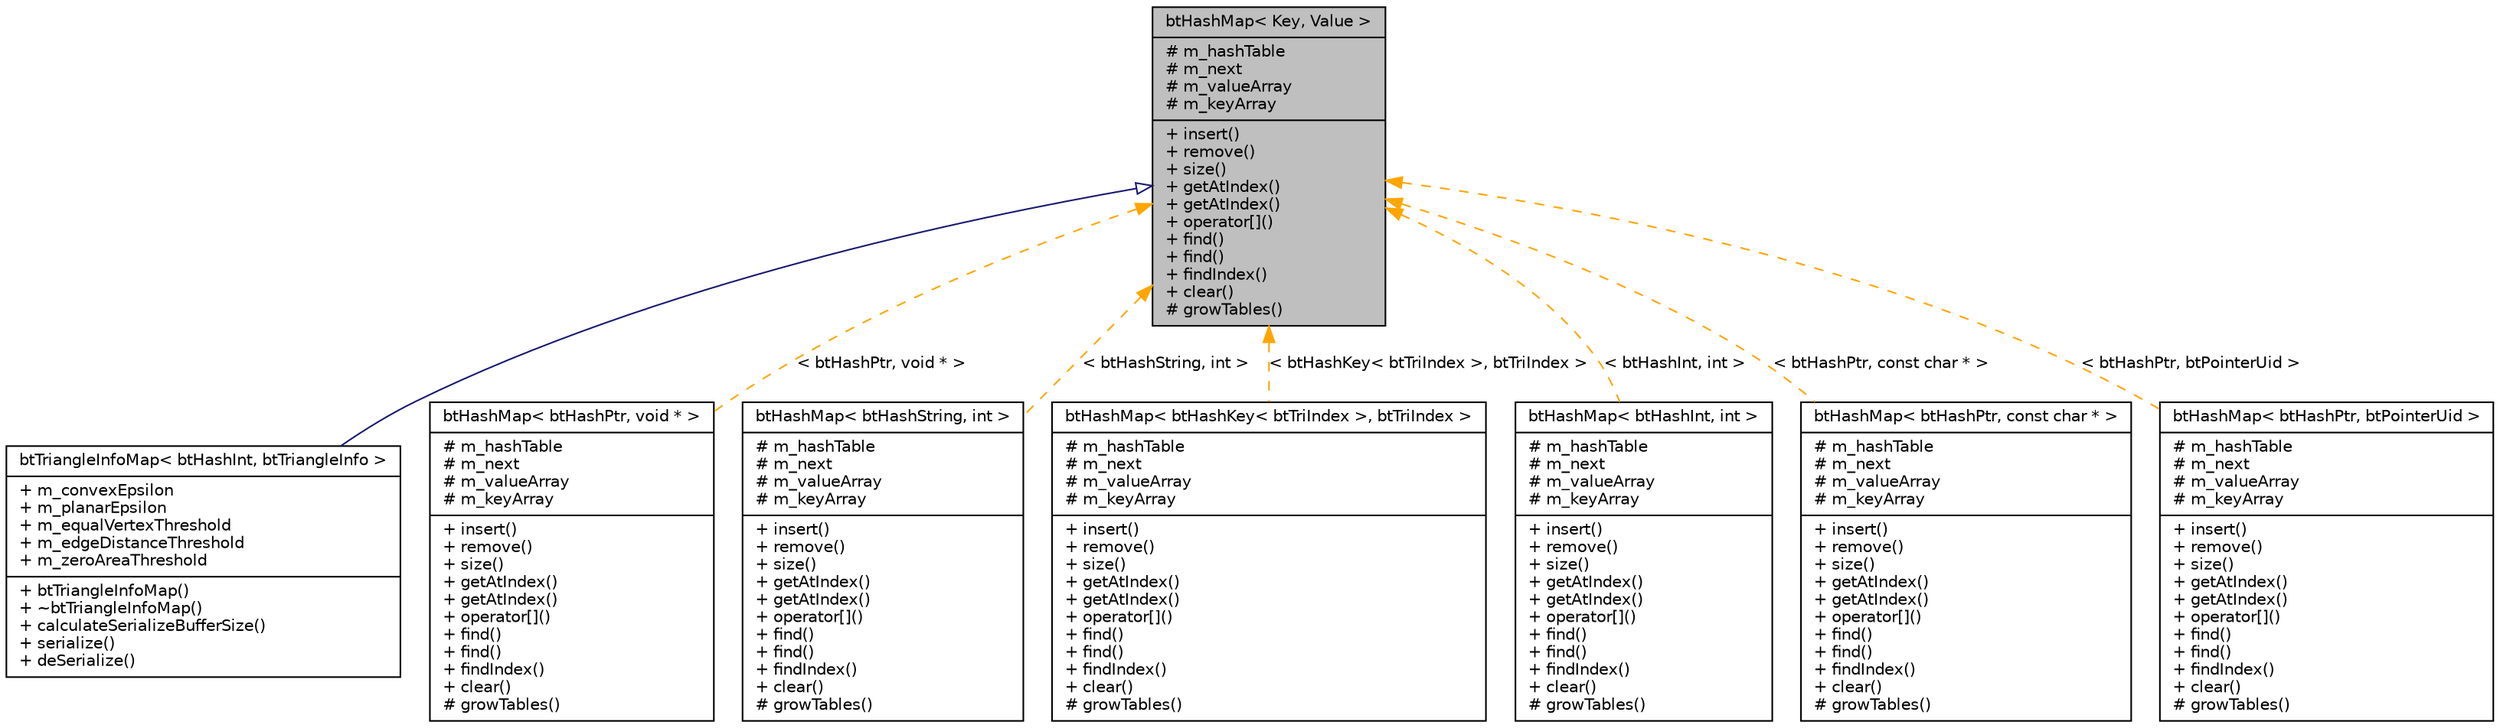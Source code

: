 digraph G
{
  edge [fontname="Helvetica",fontsize="10",labelfontname="Helvetica",labelfontsize="10"];
  node [fontname="Helvetica",fontsize="10",shape=record];
  Node1 [label="{btHashMap\< Key, Value \>\n|# m_hashTable\l# m_next\l# m_valueArray\l# m_keyArray\l|+ insert()\l+ remove()\l+ size()\l+ getAtIndex()\l+ getAtIndex()\l+ operator[]()\l+ find()\l+ find()\l+ findIndex()\l+ clear()\l# growTables()\l}",height=0.2,width=0.4,color="black", fillcolor="grey75", style="filled" fontcolor="black"];
  Node1 -> Node2 [dir=back,color="midnightblue",fontsize="10",style="solid",arrowtail="empty",fontname="Helvetica"];
  Node2 [label="{btTriangleInfoMap\< btHashInt, btTriangleInfo \>\n|+ m_convexEpsilon\l+ m_planarEpsilon\l+ m_equalVertexThreshold\l+ m_edgeDistanceThreshold\l+ m_zeroAreaThreshold\l|+ btTriangleInfoMap()\l+ ~btTriangleInfoMap()\l+ calculateSerializeBufferSize()\l+ serialize()\l+ deSerialize()\l}",height=0.2,width=0.4,color="black", fillcolor="white", style="filled",URL="$d1/d62/structbtTriangleInfoMap.html",tooltip="The btTriangleInfoMap stores edge angle information for some triangles. You can compute this informat..."];
  Node1 -> Node3 [dir=back,color="orange",fontsize="10",style="dashed",label="\< btHashPtr, void * \>",fontname="Helvetica"];
  Node3 [label="{btHashMap\< btHashPtr, void * \>\n|# m_hashTable\l# m_next\l# m_valueArray\l# m_keyArray\l|+ insert()\l+ remove()\l+ size()\l+ getAtIndex()\l+ getAtIndex()\l+ operator[]()\l+ find()\l+ find()\l+ findIndex()\l+ clear()\l# growTables()\l}",height=0.2,width=0.4,color="black", fillcolor="white", style="filled",URL="$d2/d38/classbtHashMap.html"];
  Node1 -> Node4 [dir=back,color="orange",fontsize="10",style="dashed",label="\< btHashString, int \>",fontname="Helvetica"];
  Node4 [label="{btHashMap\< btHashString, int \>\n|# m_hashTable\l# m_next\l# m_valueArray\l# m_keyArray\l|+ insert()\l+ remove()\l+ size()\l+ getAtIndex()\l+ getAtIndex()\l+ operator[]()\l+ find()\l+ find()\l+ findIndex()\l+ clear()\l# growTables()\l}",height=0.2,width=0.4,color="black", fillcolor="white", style="filled",URL="$d2/d38/classbtHashMap.html"];
  Node1 -> Node5 [dir=back,color="orange",fontsize="10",style="dashed",label="\< btHashKey\< btTriIndex \>, btTriIndex \>",fontname="Helvetica"];
  Node5 [label="{btHashMap\< btHashKey\< btTriIndex \>, btTriIndex \>\n|# m_hashTable\l# m_next\l# m_valueArray\l# m_keyArray\l|+ insert()\l+ remove()\l+ size()\l+ getAtIndex()\l+ getAtIndex()\l+ operator[]()\l+ find()\l+ find()\l+ findIndex()\l+ clear()\l# growTables()\l}",height=0.2,width=0.4,color="black", fillcolor="white", style="filled",URL="$d2/d38/classbtHashMap.html"];
  Node1 -> Node6 [dir=back,color="orange",fontsize="10",style="dashed",label="\< btHashInt, int \>",fontname="Helvetica"];
  Node6 [label="{btHashMap\< btHashInt, int \>\n|# m_hashTable\l# m_next\l# m_valueArray\l# m_keyArray\l|+ insert()\l+ remove()\l+ size()\l+ getAtIndex()\l+ getAtIndex()\l+ operator[]()\l+ find()\l+ find()\l+ findIndex()\l+ clear()\l# growTables()\l}",height=0.2,width=0.4,color="black", fillcolor="white", style="filled",URL="$d2/d38/classbtHashMap.html"];
  Node1 -> Node7 [dir=back,color="orange",fontsize="10",style="dashed",label="\< btHashPtr, const char * \>",fontname="Helvetica"];
  Node7 [label="{btHashMap\< btHashPtr, const char * \>\n|# m_hashTable\l# m_next\l# m_valueArray\l# m_keyArray\l|+ insert()\l+ remove()\l+ size()\l+ getAtIndex()\l+ getAtIndex()\l+ operator[]()\l+ find()\l+ find()\l+ findIndex()\l+ clear()\l# growTables()\l}",height=0.2,width=0.4,color="black", fillcolor="white", style="filled",URL="$d2/d38/classbtHashMap.html"];
  Node1 -> Node8 [dir=back,color="orange",fontsize="10",style="dashed",label="\< btHashPtr, btPointerUid \>",fontname="Helvetica"];
  Node8 [label="{btHashMap\< btHashPtr, btPointerUid \>\n|# m_hashTable\l# m_next\l# m_valueArray\l# m_keyArray\l|+ insert()\l+ remove()\l+ size()\l+ getAtIndex()\l+ getAtIndex()\l+ operator[]()\l+ find()\l+ find()\l+ findIndex()\l+ clear()\l# growTables()\l}",height=0.2,width=0.4,color="black", fillcolor="white", style="filled",URL="$d2/d38/classbtHashMap.html"];
}
